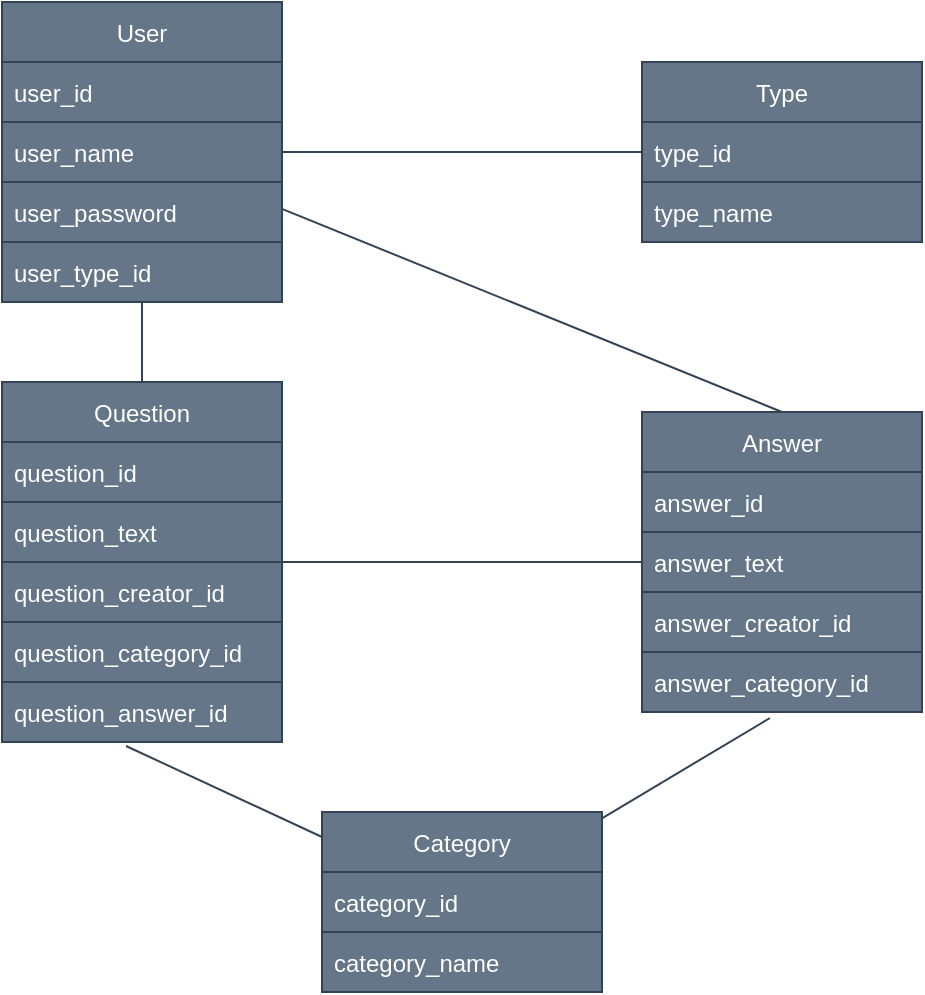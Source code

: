 <mxfile>
    <diagram id="fkqc_gxKyJ_DjCyIgaX6" name="Page-1">
        <mxGraphModel dx="488" dy="766" grid="1" gridSize="10" guides="1" tooltips="1" connect="1" arrows="1" fold="1" page="1" pageScale="1" pageWidth="827" pageHeight="1169" math="0" shadow="0">
            <root>
                <mxCell id="0"/>
                <mxCell id="1" parent="0"/>
                <mxCell id="31" style="edgeStyle=none;html=1;entryX=0.5;entryY=0;entryDx=0;entryDy=0;endArrow=none;endFill=0;fontColor=#000000;fillColor=#647687;strokeColor=#314354;" edge="1" parent="1" source="2" target="6">
                    <mxGeometry relative="1" as="geometry"/>
                </mxCell>
                <mxCell id="32" style="edgeStyle=none;html=1;entryX=0.5;entryY=0;entryDx=0;entryDy=0;endArrow=none;endFill=0;fontColor=#000000;fillColor=#647687;strokeColor=#314354;" edge="1" parent="1" source="2" target="19">
                    <mxGeometry relative="1" as="geometry"/>
                </mxCell>
                <mxCell id="2" value="User" style="swimlane;fontStyle=0;childLayout=stackLayout;horizontal=1;startSize=30;horizontalStack=0;resizeParent=1;resizeParentMax=0;resizeLast=0;collapsible=1;marginBottom=0;fontColor=#ffffff;fillColor=#647687;strokeColor=#314354;" vertex="1" parent="1">
                    <mxGeometry x="50" y="10" width="140" height="150" as="geometry"/>
                </mxCell>
                <mxCell id="3" value="user_id" style="text;strokeColor=#314354;fillColor=#647687;align=left;verticalAlign=middle;spacingLeft=4;spacingRight=4;overflow=hidden;points=[[0,0.5],[1,0.5]];portConstraint=eastwest;rotatable=0;fontColor=#ffffff;" vertex="1" parent="2">
                    <mxGeometry y="30" width="140" height="30" as="geometry"/>
                </mxCell>
                <mxCell id="4" value="user_name" style="text;strokeColor=#314354;fillColor=#647687;align=left;verticalAlign=middle;spacingLeft=4;spacingRight=4;overflow=hidden;points=[[0,0.5],[1,0.5]];portConstraint=eastwest;rotatable=0;fontColor=#ffffff;" vertex="1" parent="2">
                    <mxGeometry y="60" width="140" height="30" as="geometry"/>
                </mxCell>
                <mxCell id="5" value="user_password" style="text;strokeColor=#314354;fillColor=#647687;align=left;verticalAlign=middle;spacingLeft=4;spacingRight=4;overflow=hidden;points=[[0,0.5],[1,0.5]];portConstraint=eastwest;rotatable=0;fontColor=#ffffff;" vertex="1" parent="2">
                    <mxGeometry y="90" width="140" height="30" as="geometry"/>
                </mxCell>
                <mxCell id="23" value="user_type_id" style="text;strokeColor=#314354;fillColor=#647687;align=left;verticalAlign=middle;spacingLeft=4;spacingRight=4;overflow=hidden;points=[[0,0.5],[1,0.5]];portConstraint=eastwest;rotatable=0;fontColor=#ffffff;" vertex="1" parent="2">
                    <mxGeometry y="120" width="140" height="30" as="geometry"/>
                </mxCell>
                <mxCell id="27" style="edgeStyle=none;html=1;entryX=0;entryY=0.5;entryDx=0;entryDy=0;endArrow=none;endFill=0;fontColor=#000000;fillColor=#647687;strokeColor=#314354;" edge="1" parent="1" source="6" target="21">
                    <mxGeometry relative="1" as="geometry"/>
                </mxCell>
                <mxCell id="6" value="Question" style="swimlane;fontStyle=0;childLayout=stackLayout;horizontal=1;startSize=30;horizontalStack=0;resizeParent=1;resizeParentMax=0;resizeLast=0;collapsible=1;marginBottom=0;fillColor=#647687;fontColor=#ffffff;strokeColor=#314354;swimlaneFillColor=#B3B5A8;" vertex="1" parent="1">
                    <mxGeometry x="50" y="200" width="140" height="180" as="geometry"/>
                </mxCell>
                <mxCell id="7" value="question_id    " style="text;strokeColor=#314354;fillColor=#647687;align=left;verticalAlign=middle;spacingLeft=4;spacingRight=4;overflow=hidden;points=[[0,0.5],[1,0.5]];portConstraint=eastwest;rotatable=0;fontColor=#ffffff;" vertex="1" parent="6">
                    <mxGeometry y="30" width="140" height="30" as="geometry"/>
                </mxCell>
                <mxCell id="8" value="question_text" style="text;strokeColor=#314354;fillColor=#647687;align=left;verticalAlign=middle;spacingLeft=4;spacingRight=4;overflow=hidden;points=[[0,0.5],[1,0.5]];portConstraint=eastwest;rotatable=0;fontColor=#ffffff;" vertex="1" parent="6">
                    <mxGeometry y="60" width="140" height="30" as="geometry"/>
                </mxCell>
                <mxCell id="25" value="question_creator_id" style="text;strokeColor=#314354;fillColor=#647687;align=left;verticalAlign=middle;spacingLeft=4;spacingRight=4;overflow=hidden;points=[[0,0.5],[1,0.5]];portConstraint=eastwest;rotatable=0;fontColor=#ffffff;" vertex="1" parent="6">
                    <mxGeometry y="90" width="140" height="30" as="geometry"/>
                </mxCell>
                <mxCell id="24" value="question_category_id" style="text;strokeColor=#314354;fillColor=#647687;align=left;verticalAlign=middle;spacingLeft=4;spacingRight=4;overflow=hidden;points=[[0,0.5],[1,0.5]];portConstraint=eastwest;rotatable=0;fontColor=#ffffff;" vertex="1" parent="6">
                    <mxGeometry y="120" width="140" height="30" as="geometry"/>
                </mxCell>
                <mxCell id="9" value="question_answer_id" style="text;strokeColor=#314354;fillColor=#647687;align=left;verticalAlign=middle;spacingLeft=4;spacingRight=4;overflow=hidden;points=[[0,0.5],[1,0.5]];portConstraint=eastwest;rotatable=0;fontColor=#ffffff;" vertex="1" parent="6">
                    <mxGeometry y="150" width="140" height="30" as="geometry"/>
                </mxCell>
                <mxCell id="29" style="edgeStyle=none;html=1;entryX=0.457;entryY=1.1;entryDx=0;entryDy=0;entryPerimeter=0;endArrow=none;endFill=0;fontColor=#000000;fillColor=#647687;strokeColor=#314354;" edge="1" parent="1" source="11" target="26">
                    <mxGeometry relative="1" as="geometry"/>
                </mxCell>
                <mxCell id="30" style="edgeStyle=none;html=1;entryX=0.443;entryY=1.067;entryDx=0;entryDy=0;entryPerimeter=0;endArrow=none;endFill=0;fontColor=#000000;fillColor=#647687;strokeColor=#314354;" edge="1" parent="1" source="11" target="9">
                    <mxGeometry relative="1" as="geometry"/>
                </mxCell>
                <mxCell id="11" value="Category" style="swimlane;fontStyle=0;childLayout=stackLayout;horizontal=1;startSize=30;horizontalStack=0;resizeParent=1;resizeParentMax=0;resizeLast=0;collapsible=1;marginBottom=0;fontColor=#ffffff;fillColor=#647687;strokeColor=#314354;" vertex="1" parent="1">
                    <mxGeometry x="210" y="415" width="140" height="90" as="geometry"/>
                </mxCell>
                <mxCell id="12" value="category_id" style="text;strokeColor=#314354;fillColor=#647687;align=left;verticalAlign=middle;spacingLeft=4;spacingRight=4;overflow=hidden;points=[[0,0.5],[1,0.5]];portConstraint=eastwest;rotatable=0;fontColor=#ffffff;" vertex="1" parent="11">
                    <mxGeometry y="30" width="140" height="30" as="geometry"/>
                </mxCell>
                <mxCell id="13" value="category_name" style="text;strokeColor=#314354;fillColor=#647687;align=left;verticalAlign=middle;spacingLeft=4;spacingRight=4;overflow=hidden;points=[[0,0.5],[1,0.5]];portConstraint=eastwest;rotatable=0;fontColor=#ffffff;" vertex="1" parent="11">
                    <mxGeometry y="60" width="140" height="30" as="geometry"/>
                </mxCell>
                <mxCell id="28" style="edgeStyle=none;html=1;entryX=1;entryY=0.5;entryDx=0;entryDy=0;endArrow=none;endFill=0;fontColor=#000000;fillColor=#647687;strokeColor=#314354;" edge="1" parent="1" source="15" target="4">
                    <mxGeometry relative="1" as="geometry"/>
                </mxCell>
                <mxCell id="15" value="Type" style="swimlane;fontStyle=0;childLayout=stackLayout;horizontal=1;startSize=30;horizontalStack=0;resizeParent=1;resizeParentMax=0;resizeLast=0;collapsible=1;marginBottom=0;fontColor=#ffffff;fillColor=#647687;strokeColor=#314354;" vertex="1" parent="1">
                    <mxGeometry x="370" y="40" width="140" height="90" as="geometry"/>
                </mxCell>
                <mxCell id="16" value="type_id" style="text;strokeColor=#314354;fillColor=#647687;align=left;verticalAlign=middle;spacingLeft=4;spacingRight=4;overflow=hidden;points=[[0,0.5],[1,0.5]];portConstraint=eastwest;rotatable=0;fontColor=#ffffff;" vertex="1" parent="15">
                    <mxGeometry y="30" width="140" height="30" as="geometry"/>
                </mxCell>
                <mxCell id="17" value="type_name" style="text;strokeColor=#314354;fillColor=#647687;align=left;verticalAlign=middle;spacingLeft=4;spacingRight=4;overflow=hidden;points=[[0,0.5],[1,0.5]];portConstraint=eastwest;rotatable=0;fontColor=#ffffff;" vertex="1" parent="15">
                    <mxGeometry y="60" width="140" height="30" as="geometry"/>
                </mxCell>
                <mxCell id="19" value="Answer" style="swimlane;fontStyle=0;childLayout=stackLayout;horizontal=1;startSize=30;horizontalStack=0;resizeParent=1;resizeParentMax=0;resizeLast=0;collapsible=1;marginBottom=0;fontColor=#ffffff;fillColor=#647687;strokeColor=#314354;" vertex="1" parent="1">
                    <mxGeometry x="370" y="215" width="140" height="150" as="geometry"/>
                </mxCell>
                <mxCell id="20" value="answer_id" style="text;strokeColor=#314354;fillColor=#647687;align=left;verticalAlign=middle;spacingLeft=4;spacingRight=4;overflow=hidden;points=[[0,0.5],[1,0.5]];portConstraint=eastwest;rotatable=0;fontColor=#ffffff;" vertex="1" parent="19">
                    <mxGeometry y="30" width="140" height="30" as="geometry"/>
                </mxCell>
                <mxCell id="21" value="answer_text" style="text;strokeColor=#314354;fillColor=#647687;align=left;verticalAlign=middle;spacingLeft=4;spacingRight=4;overflow=hidden;points=[[0,0.5],[1,0.5]];portConstraint=eastwest;rotatable=0;fontColor=#ffffff;" vertex="1" parent="19">
                    <mxGeometry y="60" width="140" height="30" as="geometry"/>
                </mxCell>
                <mxCell id="22" value="answer_creator_id" style="text;strokeColor=#314354;fillColor=#647687;align=left;verticalAlign=middle;spacingLeft=4;spacingRight=4;overflow=hidden;points=[[0,0.5],[1,0.5]];portConstraint=eastwest;rotatable=0;fontColor=#ffffff;" vertex="1" parent="19">
                    <mxGeometry y="90" width="140" height="30" as="geometry"/>
                </mxCell>
                <mxCell id="26" value="answer_category_id" style="text;strokeColor=#314354;fillColor=#647687;align=left;verticalAlign=middle;spacingLeft=4;spacingRight=4;overflow=hidden;points=[[0,0.5],[1,0.5]];portConstraint=eastwest;rotatable=0;fontColor=#ffffff;" vertex="1" parent="19">
                    <mxGeometry y="120" width="140" height="30" as="geometry"/>
                </mxCell>
            </root>
        </mxGraphModel>
    </diagram>
</mxfile>